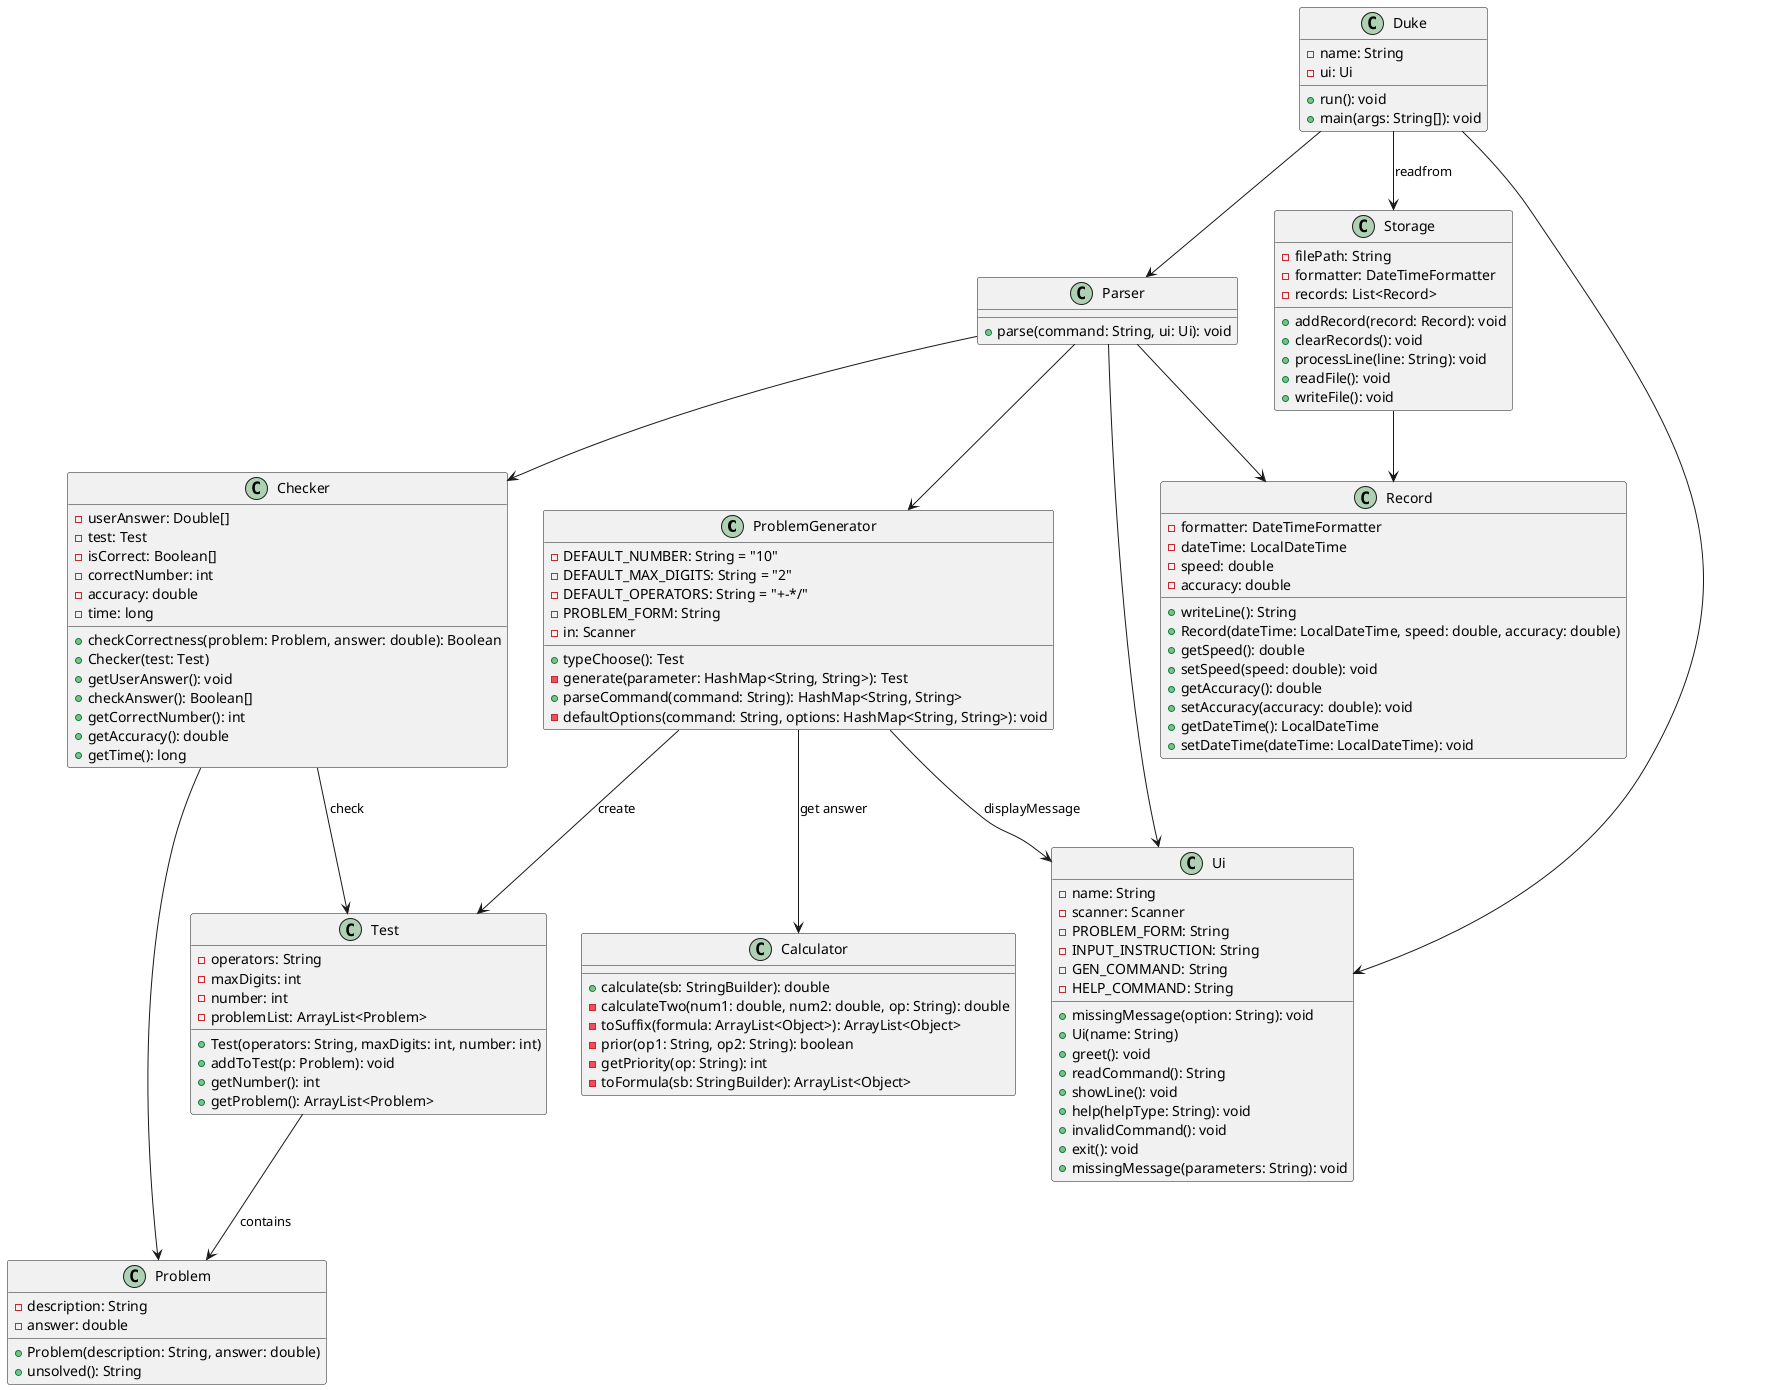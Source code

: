 @startuml


    class ProblemGenerator {
        -DEFAULT_NUMBER: String = "10"
        -DEFAULT_MAX_DIGITS: String = "2"
        -DEFAULT_OPERATORS: String = "+-*/"
        -PROBLEM_FORM: String
        -in: Scanner
        +typeChoose(): Test
        -generate(parameter: HashMap<String, String>): Test
        +parseCommand(command: String): HashMap<String, String>
        -defaultOptions(command: String, options: HashMap<String, String>): void
    }

    class Test {
            -operators: String
            -maxDigits: int
            -number: int
            -problemList: ArrayList<Problem>
            +Test(operators: String, maxDigits: int, number: int)
            +addToTest(p: Problem): void
            +getNumber(): int
            +getProblem(): ArrayList<Problem>
        }

    class Problem {
        -description: String
        -answer: double
        +Problem(description: String, answer: double)
        +unsolved(): String
    }

    class Ui {
        +missingMessage(option: String): void
    }

    class Checker {
        -userAnswer: Double[]
        -test: Test
        -isCorrect: Boolean[]
        -correctNumber: int
        -accuracy: double
        -time: long
        +checkCorrectness(problem: Problem, answer: double): Boolean
        +Checker(test: Test)
        +getUserAnswer(): void
        +checkAnswer(): Boolean[]
        +getCorrectNumber(): int
        +getAccuracy(): double
        +getTime(): long
    }
    class Parser {
        +parse(command: String, ui: Ui): void
    }
    class Duke {
        -name: String
        -ui: Ui
        +run(): void
        +main(args: String[]): void
    }


    class Storage {
        -filePath: String
        -formatter: DateTimeFormatter
        -records: List<Record>
        +addRecord(record: Record): void
        +clearRecords(): void
        +processLine(line: String): void
        +readFile(): void
        +writeFile(): void
    }

    class Ui {
        -name: String
        -scanner: Scanner
        -PROBLEM_FORM: String
        -INPUT_INSTRUCTION: String
        -GEN_COMMAND: String
        -HELP_COMMAND: String
        +Ui(name: String)
        +greet(): void
        +readCommand(): String
        +showLine(): void
        +help(helpType: String): void
        +invalidCommand(): void
        +exit(): void
        +missingMessage(parameters: String): void
    }
    class Record {
        -formatter: DateTimeFormatter
        -dateTime: LocalDateTime
        -speed: double
        -accuracy: double
        +writeLine(): String
        +Record(dateTime: LocalDateTime, speed: double, accuracy: double)
        +getSpeed(): double
        +setSpeed(speed: double): void
        +getAccuracy(): double
        +setAccuracy(accuracy: double): void
        +getDateTime(): LocalDateTime
        +setDateTime(dateTime: LocalDateTime): void
    }


    class Calculator {
        + calculate(sb: StringBuilder): double
        - calculateTwo(num1: double, num2: double, op: String): double
        - toSuffix(formula: ArrayList<Object>): ArrayList<Object>
        - prior(op1: String, op2: String): boolean
        - getPriority(op: String): int
        - toFormula(sb: StringBuilder): ArrayList<Object>
    }





Test --> Problem: contains
ProblemGenerator --> Test: create

ProblemGenerator --> Ui: displayMessage
Checker --> Test :check
Checker --> Problem
Parser --> Ui
Parser --> ProblemGenerator
Storage --> Record
Parser --> Record
Parser --> Checker
Duke --> Ui
Duke --> Parser
ProblemGenerator --> Calculator: get answer
Duke --> Storage:readfrom
@enduml
